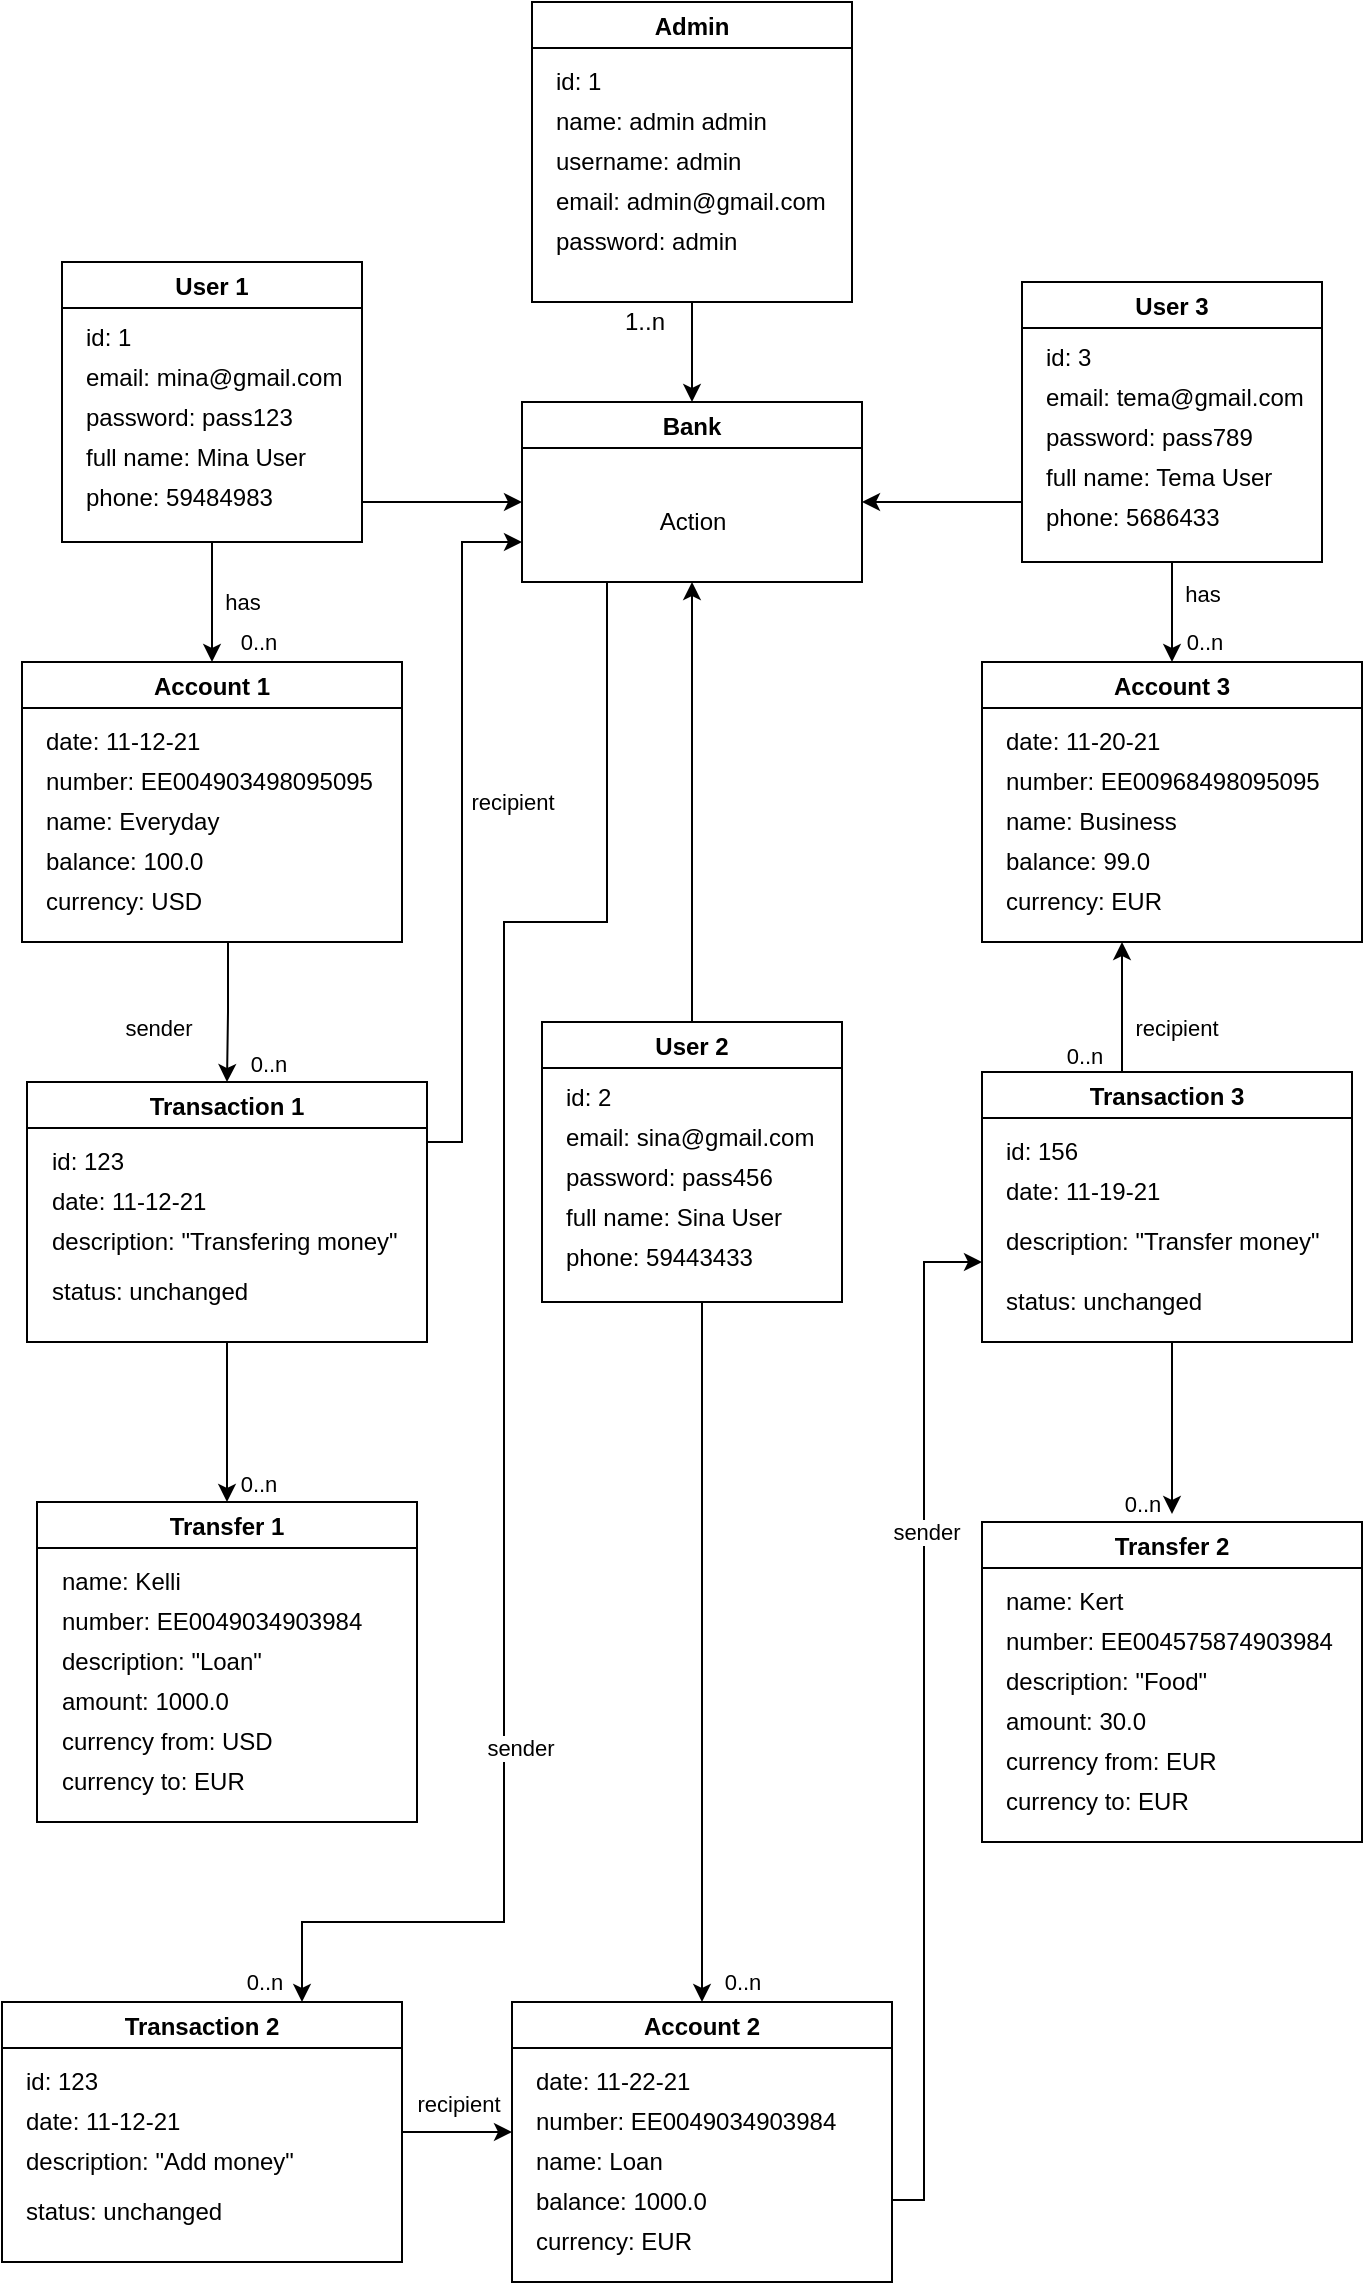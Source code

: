<mxfile version="15.7.3" type="device"><diagram id="7BZOj7Yr_7ltOd-S4V0z" name="Page-1"><mxGraphModel dx="738" dy="660" grid="1" gridSize="10" guides="1" tooltips="1" connect="1" arrows="1" fold="1" page="1" pageScale="1" pageWidth="827" pageHeight="1169" math="0" shadow="0"><root><mxCell id="0"/><mxCell id="1" parent="0"/><mxCell id="74f_5ZrFo_JRKI6xFCf8-110" style="edgeStyle=orthogonalEdgeStyle;rounded=0;orthogonalLoop=1;jettySize=auto;html=1;entryX=0.75;entryY=0;entryDx=0;entryDy=0;exitX=0.25;exitY=1;exitDx=0;exitDy=0;" edge="1" parent="1" source="bwyi03EO01Z5ciyKigC2-1" target="74f_5ZrFo_JRKI6xFCf8-112"><mxGeometry relative="1" as="geometry"><Array as="points"><mxPoint x="372" y="460"/><mxPoint x="320" y="460"/><mxPoint x="320" y="960"/><mxPoint x="219" y="960"/></Array></mxGeometry></mxCell><mxCell id="74f_5ZrFo_JRKI6xFCf8-111" value="sender" style="edgeLabel;html=1;align=center;verticalAlign=middle;resizable=0;points=[];" vertex="1" connectable="0" parent="74f_5ZrFo_JRKI6xFCf8-110"><mxGeometry x="0.489" y="2" relative="1" as="geometry"><mxPoint x="6" y="-8" as="offset"/></mxGeometry></mxCell><mxCell id="74f_5ZrFo_JRKI6xFCf8-133" value="0..n" style="edgeLabel;html=1;align=center;verticalAlign=middle;resizable=0;points=[];" vertex="1" connectable="0" parent="74f_5ZrFo_JRKI6xFCf8-110"><mxGeometry x="0.956" y="-3" relative="1" as="geometry"><mxPoint x="-16" y="9" as="offset"/></mxGeometry></mxCell><mxCell id="bwyi03EO01Z5ciyKigC2-1" value="Bank" style="swimlane;" parent="1" vertex="1"><mxGeometry x="329" y="200" width="170" height="90" as="geometry"/></mxCell><mxCell id="bwyi03EO01Z5ciyKigC2-2" value="Action" style="text;html=1;align=center;verticalAlign=middle;resizable=0;points=[];autosize=1;strokeColor=none;fillColor=none;" parent="bwyi03EO01Z5ciyKigC2-1" vertex="1"><mxGeometry x="60" y="50" width="50" height="20" as="geometry"/></mxCell><mxCell id="bwyi03EO01Z5ciyKigC2-24" style="edgeStyle=orthogonalEdgeStyle;rounded=0;orthogonalLoop=1;jettySize=auto;html=1;entryX=0.5;entryY=0;entryDx=0;entryDy=0;" parent="1" source="bwyi03EO01Z5ciyKigC2-3" target="bwyi03EO01Z5ciyKigC2-16" edge="1"><mxGeometry relative="1" as="geometry"/></mxCell><mxCell id="74f_5ZrFo_JRKI6xFCf8-48" value="has" style="edgeLabel;html=1;align=center;verticalAlign=middle;resizable=0;points=[];" vertex="1" connectable="0" parent="bwyi03EO01Z5ciyKigC2-24"><mxGeometry x="-0.367" y="5" relative="1" as="geometry"><mxPoint x="10" y="11" as="offset"/></mxGeometry></mxCell><mxCell id="74f_5ZrFo_JRKI6xFCf8-32" style="edgeStyle=orthogonalEdgeStyle;rounded=0;orthogonalLoop=1;jettySize=auto;html=1;" edge="1" parent="1" source="bwyi03EO01Z5ciyKigC2-3"><mxGeometry relative="1" as="geometry"><mxPoint x="329" y="250" as="targetPoint"/><Array as="points"><mxPoint x="269" y="250"/><mxPoint x="269" y="250"/></Array></mxGeometry></mxCell><mxCell id="74f_5ZrFo_JRKI6xFCf8-126" value="0..n" style="edgeLabel;html=1;align=center;verticalAlign=middle;resizable=0;points=[];" vertex="1" connectable="0" parent="74f_5ZrFo_JRKI6xFCf8-32"><mxGeometry x="-0.263" y="1" relative="1" as="geometry"><mxPoint x="-82" y="71" as="offset"/></mxGeometry></mxCell><mxCell id="bwyi03EO01Z5ciyKigC2-3" value="User 1" style="swimlane;" parent="1" vertex="1"><mxGeometry x="99" y="130" width="150" height="140" as="geometry"/></mxCell><mxCell id="bwyi03EO01Z5ciyKigC2-4" value="email: mina@gmail.com" style="text;html=1;align=left;verticalAlign=middle;resizable=0;points=[];autosize=1;strokeColor=none;fillColor=none;" parent="bwyi03EO01Z5ciyKigC2-3" vertex="1"><mxGeometry x="10" y="47.5" width="140" height="20" as="geometry"/></mxCell><mxCell id="bwyi03EO01Z5ciyKigC2-8" value="password: pass123" style="text;html=1;align=left;verticalAlign=middle;resizable=0;points=[];autosize=1;strokeColor=none;fillColor=none;" parent="bwyi03EO01Z5ciyKigC2-3" vertex="1"><mxGeometry x="10" y="67.5" width="120" height="20" as="geometry"/></mxCell><mxCell id="74f_5ZrFo_JRKI6xFCf8-17" value="full name: Mina User" style="text;html=1;align=left;verticalAlign=middle;resizable=0;points=[];autosize=1;strokeColor=none;fillColor=none;" vertex="1" parent="bwyi03EO01Z5ciyKigC2-3"><mxGeometry x="10" y="87.5" width="130" height="20" as="geometry"/></mxCell><mxCell id="74f_5ZrFo_JRKI6xFCf8-18" value="id: 1" style="text;html=1;align=left;verticalAlign=middle;resizable=0;points=[];autosize=1;strokeColor=none;fillColor=none;" vertex="1" parent="bwyi03EO01Z5ciyKigC2-3"><mxGeometry x="10" y="27.5" width="40" height="20" as="geometry"/></mxCell><mxCell id="74f_5ZrFo_JRKI6xFCf8-19" value="phone: 59484983" style="text;html=1;align=left;verticalAlign=middle;resizable=0;points=[];autosize=1;strokeColor=none;fillColor=none;" vertex="1" parent="bwyi03EO01Z5ciyKigC2-3"><mxGeometry x="10" y="107.5" width="110" height="20" as="geometry"/></mxCell><mxCell id="bwyi03EO01Z5ciyKigC2-15" style="edgeStyle=orthogonalEdgeStyle;rounded=0;orthogonalLoop=1;jettySize=auto;html=1;" parent="1" edge="1"><mxGeometry relative="1" as="geometry"><mxPoint x="579" y="245" as="sourcePoint"/><mxPoint x="499" y="250" as="targetPoint"/><Array as="points"><mxPoint x="579" y="250"/><mxPoint x="499" y="250"/></Array></mxGeometry></mxCell><mxCell id="bwyi03EO01Z5ciyKigC2-23" style="edgeStyle=orthogonalEdgeStyle;rounded=0;orthogonalLoop=1;jettySize=auto;html=1;entryX=0.5;entryY=0;entryDx=0;entryDy=0;exitX=0.5;exitY=1;exitDx=0;exitDy=0;" parent="1" source="74f_5ZrFo_JRKI6xFCf8-26" target="bwyi03EO01Z5ciyKigC2-19" edge="1"><mxGeometry relative="1" as="geometry"><mxPoint x="654" y="270" as="sourcePoint"/></mxGeometry></mxCell><mxCell id="74f_5ZrFo_JRKI6xFCf8-49" value="has" style="edgeLabel;html=1;align=center;verticalAlign=middle;resizable=0;points=[];" vertex="1" connectable="0" parent="bwyi03EO01Z5ciyKigC2-23"><mxGeometry x="-0.568" relative="1" as="geometry"><mxPoint x="15" y="5" as="offset"/></mxGeometry></mxCell><mxCell id="74f_5ZrFo_JRKI6xFCf8-127" value="0..n" style="edgeLabel;html=1;align=center;verticalAlign=middle;resizable=0;points=[];" vertex="1" connectable="0" parent="bwyi03EO01Z5ciyKigC2-23"><mxGeometry x="0.082" y="-1" relative="1" as="geometry"><mxPoint x="17" y="13" as="offset"/></mxGeometry></mxCell><mxCell id="74f_5ZrFo_JRKI6xFCf8-38" value="sender" style="edgeStyle=orthogonalEdgeStyle;rounded=0;orthogonalLoop=1;jettySize=auto;html=1;entryX=0.5;entryY=0;entryDx=0;entryDy=0;" edge="1" parent="1" source="bwyi03EO01Z5ciyKigC2-16" target="bwyi03EO01Z5ciyKigC2-32"><mxGeometry x="0.231" y="-35" relative="1" as="geometry"><Array as="points"><mxPoint x="182" y="505"/><mxPoint x="182" y="505"/></Array><mxPoint as="offset"/></mxGeometry></mxCell><mxCell id="74f_5ZrFo_JRKI6xFCf8-128" value="0..n" style="edgeLabel;html=1;align=center;verticalAlign=middle;resizable=0;points=[];" vertex="1" connectable="0" parent="74f_5ZrFo_JRKI6xFCf8-38"><mxGeometry x="0.763" y="4" relative="1" as="geometry"><mxPoint x="16" y="-1" as="offset"/></mxGeometry></mxCell><mxCell id="bwyi03EO01Z5ciyKigC2-16" value="Account 1" style="swimlane;" parent="1" vertex="1"><mxGeometry x="79" y="330" width="190" height="140" as="geometry"/></mxCell><mxCell id="bwyi03EO01Z5ciyKigC2-17" value="number: EE004903498095095" style="text;html=1;align=left;verticalAlign=middle;resizable=0;points=[];autosize=1;strokeColor=none;fillColor=none;" parent="bwyi03EO01Z5ciyKigC2-16" vertex="1"><mxGeometry x="10" y="50" width="180" height="20" as="geometry"/></mxCell><mxCell id="bwyi03EO01Z5ciyKigC2-18" value="balance: 100.0" style="text;html=1;align=left;verticalAlign=middle;resizable=0;points=[];autosize=1;strokeColor=none;fillColor=none;" parent="bwyi03EO01Z5ciyKigC2-16" vertex="1"><mxGeometry x="10" y="90" width="90" height="20" as="geometry"/></mxCell><mxCell id="bwyi03EO01Z5ciyKigC2-38" value="name: Everyday&amp;nbsp;" style="text;html=1;align=left;verticalAlign=middle;resizable=0;points=[];autosize=1;strokeColor=none;fillColor=none;" parent="bwyi03EO01Z5ciyKigC2-16" vertex="1"><mxGeometry x="10" y="70" width="110" height="20" as="geometry"/></mxCell><mxCell id="74f_5ZrFo_JRKI6xFCf8-12" value="currency: USD" style="text;html=1;align=left;verticalAlign=middle;resizable=0;points=[];autosize=1;strokeColor=none;fillColor=none;" vertex="1" parent="bwyi03EO01Z5ciyKigC2-16"><mxGeometry x="10" y="110" width="90" height="20" as="geometry"/></mxCell><mxCell id="74f_5ZrFo_JRKI6xFCf8-34" value="date: 11-12-21" style="text;html=1;align=left;verticalAlign=middle;resizable=0;points=[];autosize=1;strokeColor=none;fillColor=none;" vertex="1" parent="bwyi03EO01Z5ciyKigC2-16"><mxGeometry x="10" y="30" width="90" height="20" as="geometry"/></mxCell><mxCell id="74f_5ZrFo_JRKI6xFCf8-43" style="edgeStyle=orthogonalEdgeStyle;rounded=0;orthogonalLoop=1;jettySize=auto;html=1;exitX=0.5;exitY=0;exitDx=0;exitDy=0;" edge="1" parent="1" source="bwyi03EO01Z5ciyKigC2-47"><mxGeometry relative="1" as="geometry"><mxPoint x="629" y="470" as="targetPoint"/><Array as="points"><mxPoint x="629" y="535"/></Array></mxGeometry></mxCell><mxCell id="74f_5ZrFo_JRKI6xFCf8-44" value="recipient" style="edgeLabel;html=1;align=center;verticalAlign=middle;resizable=0;points=[];" vertex="1" connectable="0" parent="74f_5ZrFo_JRKI6xFCf8-43"><mxGeometry x="0.033" relative="1" as="geometry"><mxPoint x="27" as="offset"/></mxGeometry></mxCell><mxCell id="74f_5ZrFo_JRKI6xFCf8-130" value="0..n" style="edgeLabel;html=1;align=center;verticalAlign=middle;resizable=0;points=[];" vertex="1" connectable="0" parent="74f_5ZrFo_JRKI6xFCf8-43"><mxGeometry x="-0.304" relative="1" as="geometry"><mxPoint x="-19" as="offset"/></mxGeometry></mxCell><mxCell id="bwyi03EO01Z5ciyKigC2-19" value="Account 3" style="swimlane;" parent="1" vertex="1"><mxGeometry x="559" y="330" width="190" height="140" as="geometry"/></mxCell><mxCell id="bwyi03EO01Z5ciyKigC2-20" value="number: EE00968498095095" style="text;html=1;align=left;verticalAlign=middle;resizable=0;points=[];autosize=1;strokeColor=none;fillColor=none;" parent="bwyi03EO01Z5ciyKigC2-19" vertex="1"><mxGeometry x="10" y="50" width="170" height="20" as="geometry"/></mxCell><mxCell id="bwyi03EO01Z5ciyKigC2-21" value="balance: 99.0" style="text;html=1;align=left;verticalAlign=middle;resizable=0;points=[];autosize=1;strokeColor=none;fillColor=none;" parent="bwyi03EO01Z5ciyKigC2-19" vertex="1"><mxGeometry x="10" y="90" width="90" height="20" as="geometry"/></mxCell><mxCell id="bwyi03EO01Z5ciyKigC2-42" value="name: Business" style="text;html=1;align=left;verticalAlign=middle;resizable=0;points=[];autosize=1;strokeColor=none;fillColor=none;" parent="bwyi03EO01Z5ciyKigC2-19" vertex="1"><mxGeometry x="10" y="70" width="100" height="20" as="geometry"/></mxCell><mxCell id="74f_5ZrFo_JRKI6xFCf8-14" value="currency: EUR&amp;nbsp;" style="text;html=1;align=left;verticalAlign=middle;resizable=0;points=[];autosize=1;strokeColor=none;fillColor=none;" vertex="1" parent="bwyi03EO01Z5ciyKigC2-19"><mxGeometry x="10" y="110" width="100" height="20" as="geometry"/></mxCell><mxCell id="74f_5ZrFo_JRKI6xFCf8-35" value="date: 11-20-21" style="text;html=1;align=left;verticalAlign=middle;resizable=0;points=[];autosize=1;strokeColor=none;fillColor=none;" vertex="1" parent="bwyi03EO01Z5ciyKigC2-19"><mxGeometry x="10" y="30" width="90" height="20" as="geometry"/></mxCell><mxCell id="bwyi03EO01Z5ciyKigC2-31" style="edgeStyle=orthogonalEdgeStyle;rounded=0;orthogonalLoop=1;jettySize=auto;html=1;entryX=0.5;entryY=0;entryDx=0;entryDy=0;" parent="1" target="bwyi03EO01Z5ciyKigC2-1" edge="1"><mxGeometry relative="1" as="geometry"><Array as="points"><mxPoint x="414" y="150"/><mxPoint x="414" y="150"/></Array><mxPoint x="414" y="150" as="sourcePoint"/></mxGeometry></mxCell><mxCell id="74f_5ZrFo_JRKI6xFCf8-40" style="edgeStyle=orthogonalEdgeStyle;rounded=0;orthogonalLoop=1;jettySize=auto;html=1;" edge="1" parent="1" source="bwyi03EO01Z5ciyKigC2-32"><mxGeometry relative="1" as="geometry"><mxPoint x="329" y="270" as="targetPoint"/><Array as="points"><mxPoint x="299" y="570"/><mxPoint x="299" y="270"/></Array></mxGeometry></mxCell><mxCell id="74f_5ZrFo_JRKI6xFCf8-86" value="recipient" style="edgeLabel;html=1;align=center;verticalAlign=middle;resizable=0;points=[];" vertex="1" connectable="0" parent="74f_5ZrFo_JRKI6xFCf8-40"><mxGeometry x="-0.077" relative="1" as="geometry"><mxPoint x="25" y="-27" as="offset"/></mxGeometry></mxCell><mxCell id="74f_5ZrFo_JRKI6xFCf8-74" style="edgeStyle=orthogonalEdgeStyle;rounded=0;orthogonalLoop=1;jettySize=auto;html=1;entryX=0.5;entryY=0;entryDx=0;entryDy=0;" edge="1" parent="1" source="bwyi03EO01Z5ciyKigC2-32" target="74f_5ZrFo_JRKI6xFCf8-65"><mxGeometry relative="1" as="geometry"/></mxCell><mxCell id="74f_5ZrFo_JRKI6xFCf8-131" value="0..n" style="edgeLabel;html=1;align=center;verticalAlign=middle;resizable=0;points=[];" vertex="1" connectable="0" parent="74f_5ZrFo_JRKI6xFCf8-74"><mxGeometry x="0.338" y="3" relative="1" as="geometry"><mxPoint x="12" y="17" as="offset"/></mxGeometry></mxCell><mxCell id="bwyi03EO01Z5ciyKigC2-32" value="Transaction 1" style="swimlane;" parent="1" vertex="1"><mxGeometry x="81.5" y="540" width="200" height="130" as="geometry"/></mxCell><mxCell id="bwyi03EO01Z5ciyKigC2-33" value="id: 123" style="text;html=1;align=left;verticalAlign=middle;resizable=0;points=[];autosize=1;strokeColor=none;fillColor=none;" parent="bwyi03EO01Z5ciyKigC2-32" vertex="1"><mxGeometry x="10" y="30" width="50" height="20" as="geometry"/></mxCell><mxCell id="bwyi03EO01Z5ciyKigC2-34" value="description: &quot;Transfering money&quot;" style="text;html=1;align=left;verticalAlign=middle;resizable=0;points=[];autosize=1;strokeColor=none;fillColor=none;" parent="bwyi03EO01Z5ciyKigC2-32" vertex="1"><mxGeometry x="10" y="70" width="190" height="20" as="geometry"/></mxCell><mxCell id="74f_5ZrFo_JRKI6xFCf8-53" value="status: unchanged" style="text;html=1;align=left;verticalAlign=middle;resizable=0;points=[];autosize=1;strokeColor=none;fillColor=none;" vertex="1" parent="bwyi03EO01Z5ciyKigC2-32"><mxGeometry x="10" y="95" width="110" height="20" as="geometry"/></mxCell><mxCell id="74f_5ZrFo_JRKI6xFCf8-55" value="date: 11-12-21" style="text;html=1;align=left;verticalAlign=middle;resizable=0;points=[];autosize=1;strokeColor=none;fillColor=none;" vertex="1" parent="bwyi03EO01Z5ciyKigC2-32"><mxGeometry x="10" y="50" width="90" height="20" as="geometry"/></mxCell><mxCell id="74f_5ZrFo_JRKI6xFCf8-83" style="edgeStyle=orthogonalEdgeStyle;rounded=0;orthogonalLoop=1;jettySize=auto;html=1;" edge="1" parent="1" source="bwyi03EO01Z5ciyKigC2-47"><mxGeometry relative="1" as="geometry"><mxPoint x="654" y="756" as="targetPoint"/><Array as="points"><mxPoint x="654" y="740"/><mxPoint x="654" y="740"/></Array></mxGeometry></mxCell><mxCell id="74f_5ZrFo_JRKI6xFCf8-132" value="0..n" style="edgeLabel;html=1;align=center;verticalAlign=middle;resizable=0;points=[];" vertex="1" connectable="0" parent="74f_5ZrFo_JRKI6xFCf8-83"><mxGeometry x="0.628" relative="1" as="geometry"><mxPoint x="-15" y="11" as="offset"/></mxGeometry></mxCell><mxCell id="bwyi03EO01Z5ciyKigC2-47" value="Transaction 3" style="swimlane;" parent="1" vertex="1"><mxGeometry x="559" y="535" width="185" height="135" as="geometry"/></mxCell><mxCell id="bwyi03EO01Z5ciyKigC2-48" value="id: 156" style="text;html=1;align=left;verticalAlign=middle;resizable=0;points=[];autosize=1;strokeColor=none;fillColor=none;" parent="bwyi03EO01Z5ciyKigC2-47" vertex="1"><mxGeometry x="10" y="30" width="50" height="20" as="geometry"/></mxCell><mxCell id="bwyi03EO01Z5ciyKigC2-49" value="description: &quot;Transfer money&quot;" style="text;html=1;align=left;verticalAlign=middle;resizable=0;points=[];autosize=1;strokeColor=none;fillColor=none;" parent="bwyi03EO01Z5ciyKigC2-47" vertex="1"><mxGeometry x="10" y="75" width="170" height="20" as="geometry"/></mxCell><mxCell id="74f_5ZrFo_JRKI6xFCf8-54" value="status: unchanged" style="text;html=1;align=left;verticalAlign=middle;resizable=0;points=[];autosize=1;strokeColor=none;fillColor=none;" vertex="1" parent="bwyi03EO01Z5ciyKigC2-47"><mxGeometry x="10" y="105" width="110" height="20" as="geometry"/></mxCell><mxCell id="74f_5ZrFo_JRKI6xFCf8-56" value="date: 11-19-21" style="text;html=1;align=left;verticalAlign=middle;resizable=0;points=[];autosize=1;strokeColor=none;fillColor=none;" vertex="1" parent="bwyi03EO01Z5ciyKigC2-47"><mxGeometry x="10" y="50" width="90" height="20" as="geometry"/></mxCell><mxCell id="74f_5ZrFo_JRKI6xFCf8-5" style="edgeStyle=orthogonalEdgeStyle;rounded=0;orthogonalLoop=1;jettySize=auto;html=1;entryX=0.5;entryY=1;entryDx=0;entryDy=0;" edge="1" parent="1" source="74f_5ZrFo_JRKI6xFCf8-20" target="bwyi03EO01Z5ciyKigC2-1"><mxGeometry relative="1" as="geometry"><mxPoint x="414" y="340" as="sourcePoint"/></mxGeometry></mxCell><mxCell id="74f_5ZrFo_JRKI6xFCf8-84" style="edgeStyle=orthogonalEdgeStyle;rounded=0;orthogonalLoop=1;jettySize=auto;html=1;" edge="1" parent="1" source="74f_5ZrFo_JRKI6xFCf8-6"><mxGeometry relative="1" as="geometry"><mxPoint x="559" y="630" as="targetPoint"/><Array as="points"><mxPoint x="530" y="1099"/><mxPoint x="530" y="630"/></Array></mxGeometry></mxCell><mxCell id="74f_5ZrFo_JRKI6xFCf8-85" value="sender" style="edgeLabel;html=1;align=center;verticalAlign=middle;resizable=0;points=[];" vertex="1" connectable="0" parent="74f_5ZrFo_JRKI6xFCf8-84"><mxGeometry x="0.363" y="-1" relative="1" as="geometry"><mxPoint as="offset"/></mxGeometry></mxCell><mxCell id="74f_5ZrFo_JRKI6xFCf8-6" value="Account 2" style="swimlane;" vertex="1" parent="1"><mxGeometry x="324" y="1000" width="190" height="140" as="geometry"/></mxCell><mxCell id="74f_5ZrFo_JRKI6xFCf8-7" value="number: EE0049034903984" style="text;html=1;align=left;verticalAlign=middle;resizable=0;points=[];autosize=1;strokeColor=none;fillColor=none;" vertex="1" parent="74f_5ZrFo_JRKI6xFCf8-6"><mxGeometry x="10" y="50" width="170" height="20" as="geometry"/></mxCell><mxCell id="74f_5ZrFo_JRKI6xFCf8-8" value="balance: 1000.0" style="text;html=1;align=left;verticalAlign=middle;resizable=0;points=[];autosize=1;strokeColor=none;fillColor=none;" vertex="1" parent="74f_5ZrFo_JRKI6xFCf8-6"><mxGeometry x="10" y="90" width="100" height="20" as="geometry"/></mxCell><mxCell id="74f_5ZrFo_JRKI6xFCf8-9" value="name: Loan" style="text;html=1;align=left;verticalAlign=middle;resizable=0;points=[];autosize=1;strokeColor=none;fillColor=none;" vertex="1" parent="74f_5ZrFo_JRKI6xFCf8-6"><mxGeometry x="10" y="70" width="80" height="20" as="geometry"/></mxCell><mxCell id="74f_5ZrFo_JRKI6xFCf8-10" value="currency: EUR" style="text;html=1;align=left;verticalAlign=middle;resizable=0;points=[];autosize=1;strokeColor=none;fillColor=none;" vertex="1" parent="74f_5ZrFo_JRKI6xFCf8-6"><mxGeometry x="10" y="110" width="90" height="20" as="geometry"/></mxCell><mxCell id="74f_5ZrFo_JRKI6xFCf8-36" value="date: 11-22-21" style="text;html=1;align=left;verticalAlign=middle;resizable=0;points=[];autosize=1;strokeColor=none;fillColor=none;" vertex="1" parent="74f_5ZrFo_JRKI6xFCf8-6"><mxGeometry x="10" y="30" width="90" height="20" as="geometry"/></mxCell><mxCell id="74f_5ZrFo_JRKI6xFCf8-33" style="edgeStyle=orthogonalEdgeStyle;rounded=0;orthogonalLoop=1;jettySize=auto;html=1;entryX=0.5;entryY=0;entryDx=0;entryDy=0;" edge="1" parent="1" source="74f_5ZrFo_JRKI6xFCf8-20" target="74f_5ZrFo_JRKI6xFCf8-6"><mxGeometry relative="1" as="geometry"><mxPoint x="419" y="920" as="targetPoint"/><Array as="points"><mxPoint x="419" y="750"/><mxPoint x="419" y="750"/></Array></mxGeometry></mxCell><mxCell id="74f_5ZrFo_JRKI6xFCf8-129" value="0..n" style="edgeLabel;html=1;align=center;verticalAlign=middle;resizable=0;points=[];" vertex="1" connectable="0" parent="74f_5ZrFo_JRKI6xFCf8-33"><mxGeometry x="0.879" y="3" relative="1" as="geometry"><mxPoint x="17" y="11" as="offset"/></mxGeometry></mxCell><mxCell id="74f_5ZrFo_JRKI6xFCf8-20" value="User 2" style="swimlane;" vertex="1" parent="1"><mxGeometry x="339" y="510" width="150" height="140" as="geometry"/></mxCell><mxCell id="74f_5ZrFo_JRKI6xFCf8-21" value="email: sina@gmail.com" style="text;html=1;align=left;verticalAlign=middle;resizable=0;points=[];autosize=1;strokeColor=none;fillColor=none;" vertex="1" parent="74f_5ZrFo_JRKI6xFCf8-20"><mxGeometry x="10" y="47.5" width="140" height="20" as="geometry"/></mxCell><mxCell id="74f_5ZrFo_JRKI6xFCf8-22" value="password: pass456" style="text;html=1;align=left;verticalAlign=middle;resizable=0;points=[];autosize=1;strokeColor=none;fillColor=none;" vertex="1" parent="74f_5ZrFo_JRKI6xFCf8-20"><mxGeometry x="10" y="67.5" width="120" height="20" as="geometry"/></mxCell><mxCell id="74f_5ZrFo_JRKI6xFCf8-23" value="full name: Sina User" style="text;html=1;align=left;verticalAlign=middle;resizable=0;points=[];autosize=1;strokeColor=none;fillColor=none;" vertex="1" parent="74f_5ZrFo_JRKI6xFCf8-20"><mxGeometry x="10" y="87.5" width="120" height="20" as="geometry"/></mxCell><mxCell id="74f_5ZrFo_JRKI6xFCf8-24" value="id: 2" style="text;html=1;align=left;verticalAlign=middle;resizable=0;points=[];autosize=1;strokeColor=none;fillColor=none;" vertex="1" parent="74f_5ZrFo_JRKI6xFCf8-20"><mxGeometry x="10" y="27.5" width="40" height="20" as="geometry"/></mxCell><mxCell id="74f_5ZrFo_JRKI6xFCf8-25" value="phone: 59443433" style="text;html=1;align=left;verticalAlign=middle;resizable=0;points=[];autosize=1;strokeColor=none;fillColor=none;" vertex="1" parent="74f_5ZrFo_JRKI6xFCf8-20"><mxGeometry x="10" y="107.5" width="110" height="20" as="geometry"/></mxCell><mxCell id="74f_5ZrFo_JRKI6xFCf8-26" value="User 3" style="swimlane;" vertex="1" parent="1"><mxGeometry x="579" y="140" width="150" height="140" as="geometry"/></mxCell><mxCell id="74f_5ZrFo_JRKI6xFCf8-27" value="email: tema@gmail.com" style="text;html=1;align=left;verticalAlign=middle;resizable=0;points=[];autosize=1;strokeColor=none;fillColor=none;" vertex="1" parent="74f_5ZrFo_JRKI6xFCf8-26"><mxGeometry x="10" y="47.5" width="140" height="20" as="geometry"/></mxCell><mxCell id="74f_5ZrFo_JRKI6xFCf8-28" value="password: pass789" style="text;html=1;align=left;verticalAlign=middle;resizable=0;points=[];autosize=1;strokeColor=none;fillColor=none;" vertex="1" parent="74f_5ZrFo_JRKI6xFCf8-26"><mxGeometry x="10" y="67.5" width="120" height="20" as="geometry"/></mxCell><mxCell id="74f_5ZrFo_JRKI6xFCf8-29" value="full name: Tema User" style="text;html=1;align=left;verticalAlign=middle;resizable=0;points=[];autosize=1;strokeColor=none;fillColor=none;" vertex="1" parent="74f_5ZrFo_JRKI6xFCf8-26"><mxGeometry x="10" y="87.5" width="130" height="20" as="geometry"/></mxCell><mxCell id="74f_5ZrFo_JRKI6xFCf8-30" value="id: 3" style="text;html=1;align=left;verticalAlign=middle;resizable=0;points=[];autosize=1;strokeColor=none;fillColor=none;" vertex="1" parent="74f_5ZrFo_JRKI6xFCf8-26"><mxGeometry x="10" y="27.5" width="40" height="20" as="geometry"/></mxCell><mxCell id="74f_5ZrFo_JRKI6xFCf8-31" value="phone: 5686433" style="text;html=1;align=left;verticalAlign=middle;resizable=0;points=[];autosize=1;strokeColor=none;fillColor=none;" vertex="1" parent="74f_5ZrFo_JRKI6xFCf8-26"><mxGeometry x="10" y="107.5" width="100" height="20" as="geometry"/></mxCell><mxCell id="74f_5ZrFo_JRKI6xFCf8-65" value="Transfer 1" style="swimlane;" vertex="1" parent="1"><mxGeometry x="86.5" y="750" width="190" height="160" as="geometry"/></mxCell><mxCell id="74f_5ZrFo_JRKI6xFCf8-66" value="number: EE0049034903984" style="text;html=1;align=left;verticalAlign=middle;resizable=0;points=[];autosize=1;strokeColor=none;fillColor=none;" vertex="1" parent="74f_5ZrFo_JRKI6xFCf8-65"><mxGeometry x="10" y="50" width="170" height="20" as="geometry"/></mxCell><mxCell id="74f_5ZrFo_JRKI6xFCf8-67" value="amount: 1000.0" style="text;html=1;align=left;verticalAlign=middle;resizable=0;points=[];autosize=1;strokeColor=none;fillColor=none;" vertex="1" parent="74f_5ZrFo_JRKI6xFCf8-65"><mxGeometry x="10" y="90" width="100" height="20" as="geometry"/></mxCell><mxCell id="74f_5ZrFo_JRKI6xFCf8-68" value="description: &quot;Loan&quot;" style="text;html=1;align=left;verticalAlign=middle;resizable=0;points=[];autosize=1;strokeColor=none;fillColor=none;" vertex="1" parent="74f_5ZrFo_JRKI6xFCf8-65"><mxGeometry x="10" y="70" width="120" height="20" as="geometry"/></mxCell><mxCell id="74f_5ZrFo_JRKI6xFCf8-70" value="name: Kelli" style="text;html=1;align=left;verticalAlign=middle;resizable=0;points=[];autosize=1;strokeColor=none;fillColor=none;" vertex="1" parent="74f_5ZrFo_JRKI6xFCf8-65"><mxGeometry x="10" y="30" width="70" height="20" as="geometry"/></mxCell><mxCell id="74f_5ZrFo_JRKI6xFCf8-72" value="currency from: USD" style="text;html=1;align=left;verticalAlign=middle;resizable=0;points=[];autosize=1;strokeColor=none;fillColor=none;" vertex="1" parent="74f_5ZrFo_JRKI6xFCf8-65"><mxGeometry x="10" y="110" width="120" height="20" as="geometry"/></mxCell><mxCell id="74f_5ZrFo_JRKI6xFCf8-73" value="currency to: EUR" style="text;html=1;align=left;verticalAlign=middle;resizable=0;points=[];autosize=1;strokeColor=none;fillColor=none;" vertex="1" parent="74f_5ZrFo_JRKI6xFCf8-65"><mxGeometry x="10" y="130" width="110" height="20" as="geometry"/></mxCell><mxCell id="74f_5ZrFo_JRKI6xFCf8-76" value="Transfer 2" style="swimlane;" vertex="1" parent="1"><mxGeometry x="559" y="760" width="190" height="160" as="geometry"/></mxCell><mxCell id="74f_5ZrFo_JRKI6xFCf8-77" value="number: EE004575874903984" style="text;html=1;align=left;verticalAlign=middle;resizable=0;points=[];autosize=1;strokeColor=none;fillColor=none;" vertex="1" parent="74f_5ZrFo_JRKI6xFCf8-76"><mxGeometry x="10" y="50" width="180" height="20" as="geometry"/></mxCell><mxCell id="74f_5ZrFo_JRKI6xFCf8-78" value="amount: 30.0" style="text;html=1;align=left;verticalAlign=middle;resizable=0;points=[];autosize=1;strokeColor=none;fillColor=none;" vertex="1" parent="74f_5ZrFo_JRKI6xFCf8-76"><mxGeometry x="10" y="90" width="90" height="20" as="geometry"/></mxCell><mxCell id="74f_5ZrFo_JRKI6xFCf8-79" value="description: &quot;Food&quot;" style="text;html=1;align=left;verticalAlign=middle;resizable=0;points=[];autosize=1;strokeColor=none;fillColor=none;" vertex="1" parent="74f_5ZrFo_JRKI6xFCf8-76"><mxGeometry x="10" y="70" width="120" height="20" as="geometry"/></mxCell><mxCell id="74f_5ZrFo_JRKI6xFCf8-80" value="name: Kert" style="text;html=1;align=left;verticalAlign=middle;resizable=0;points=[];autosize=1;strokeColor=none;fillColor=none;" vertex="1" parent="74f_5ZrFo_JRKI6xFCf8-76"><mxGeometry x="10" y="30" width="70" height="20" as="geometry"/></mxCell><mxCell id="74f_5ZrFo_JRKI6xFCf8-81" value="currency from: EUR" style="text;html=1;align=left;verticalAlign=middle;resizable=0;points=[];autosize=1;strokeColor=none;fillColor=none;" vertex="1" parent="74f_5ZrFo_JRKI6xFCf8-76"><mxGeometry x="10" y="110" width="120" height="20" as="geometry"/></mxCell><mxCell id="74f_5ZrFo_JRKI6xFCf8-82" value="currency to: EUR" style="text;html=1;align=left;verticalAlign=middle;resizable=0;points=[];autosize=1;strokeColor=none;fillColor=none;" vertex="1" parent="74f_5ZrFo_JRKI6xFCf8-76"><mxGeometry x="10" y="130" width="110" height="20" as="geometry"/></mxCell><mxCell id="74f_5ZrFo_JRKI6xFCf8-117" value="recipient" style="edgeStyle=orthogonalEdgeStyle;rounded=0;orthogonalLoop=1;jettySize=auto;html=1;" edge="1" parent="1" source="74f_5ZrFo_JRKI6xFCf8-112"><mxGeometry x="0.018" y="14" relative="1" as="geometry"><mxPoint x="324" y="1065" as="targetPoint"/><mxPoint as="offset"/></mxGeometry></mxCell><mxCell id="74f_5ZrFo_JRKI6xFCf8-112" value="Transaction 2" style="swimlane;" vertex="1" parent="1"><mxGeometry x="69" y="1000" width="200" height="130" as="geometry"/></mxCell><mxCell id="74f_5ZrFo_JRKI6xFCf8-113" value="id: 123" style="text;html=1;align=left;verticalAlign=middle;resizable=0;points=[];autosize=1;strokeColor=none;fillColor=none;" vertex="1" parent="74f_5ZrFo_JRKI6xFCf8-112"><mxGeometry x="10" y="30" width="50" height="20" as="geometry"/></mxCell><mxCell id="74f_5ZrFo_JRKI6xFCf8-114" value="description: &quot;Add money&quot;" style="text;html=1;align=left;verticalAlign=middle;resizable=0;points=[];autosize=1;strokeColor=none;fillColor=none;" vertex="1" parent="74f_5ZrFo_JRKI6xFCf8-112"><mxGeometry x="10" y="70" width="150" height="20" as="geometry"/></mxCell><mxCell id="74f_5ZrFo_JRKI6xFCf8-115" value="status: unchanged" style="text;html=1;align=left;verticalAlign=middle;resizable=0;points=[];autosize=1;strokeColor=none;fillColor=none;" vertex="1" parent="74f_5ZrFo_JRKI6xFCf8-112"><mxGeometry x="10" y="95" width="110" height="20" as="geometry"/></mxCell><mxCell id="74f_5ZrFo_JRKI6xFCf8-116" value="date: 11-12-21" style="text;html=1;align=left;verticalAlign=middle;resizable=0;points=[];autosize=1;strokeColor=none;fillColor=none;" vertex="1" parent="74f_5ZrFo_JRKI6xFCf8-112"><mxGeometry x="10" y="50" width="90" height="20" as="geometry"/></mxCell><mxCell id="74f_5ZrFo_JRKI6xFCf8-118" value="Admin" style="swimlane;" vertex="1" parent="1"><mxGeometry x="334" width="160" height="150" as="geometry"/></mxCell><mxCell id="74f_5ZrFo_JRKI6xFCf8-119" value="email: admin@gmail.com" style="text;html=1;align=left;verticalAlign=middle;resizable=0;points=[];autosize=1;strokeColor=none;fillColor=none;" vertex="1" parent="74f_5ZrFo_JRKI6xFCf8-118"><mxGeometry x="10" y="90" width="150" height="20" as="geometry"/></mxCell><mxCell id="74f_5ZrFo_JRKI6xFCf8-120" value="password: admin" style="text;html=1;align=left;verticalAlign=middle;resizable=0;points=[];autosize=1;strokeColor=none;fillColor=none;" vertex="1" parent="74f_5ZrFo_JRKI6xFCf8-118"><mxGeometry x="10" y="110" width="110" height="20" as="geometry"/></mxCell><mxCell id="74f_5ZrFo_JRKI6xFCf8-121" value="id: 1" style="text;html=1;align=left;verticalAlign=middle;resizable=0;points=[];autosize=1;strokeColor=none;fillColor=none;" vertex="1" parent="74f_5ZrFo_JRKI6xFCf8-118"><mxGeometry x="10" y="30" width="40" height="20" as="geometry"/></mxCell><mxCell id="74f_5ZrFo_JRKI6xFCf8-122" value="name: admin admin" style="text;html=1;align=left;verticalAlign=middle;resizable=0;points=[];autosize=1;strokeColor=none;fillColor=none;" vertex="1" parent="74f_5ZrFo_JRKI6xFCf8-118"><mxGeometry x="10" y="50" width="120" height="20" as="geometry"/></mxCell><mxCell id="74f_5ZrFo_JRKI6xFCf8-123" value="username: admin" style="text;html=1;align=left;verticalAlign=middle;resizable=0;points=[];autosize=1;strokeColor=none;fillColor=none;" vertex="1" parent="74f_5ZrFo_JRKI6xFCf8-118"><mxGeometry x="10" y="70" width="110" height="20" as="geometry"/></mxCell><mxCell id="74f_5ZrFo_JRKI6xFCf8-125" value="1..n" style="text;html=1;align=center;verticalAlign=middle;resizable=0;points=[];autosize=1;strokeColor=none;fillColor=none;" vertex="1" parent="1"><mxGeometry x="370" y="150" width="40" height="20" as="geometry"/></mxCell></root></mxGraphModel></diagram></mxfile>